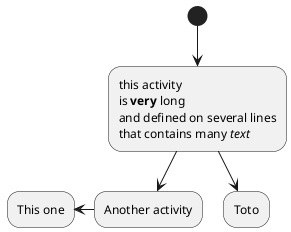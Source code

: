 {
  "sha1": "l69vijlja40vsavmlu16y6ybpgd7vb2",
  "insertion": {
    "when": "2024-06-03T18:59:33.779Z",
    "user": "plantuml@gmail.com"
  }
}
@startuml

(*) --> "this activity
	is <b>very</b> long
 and defined on several lines
that contains many <i>text</i>" as A1

--> "Another activity" as A2

-left-> "This one"
A1 --> "Toto"

@enduml
